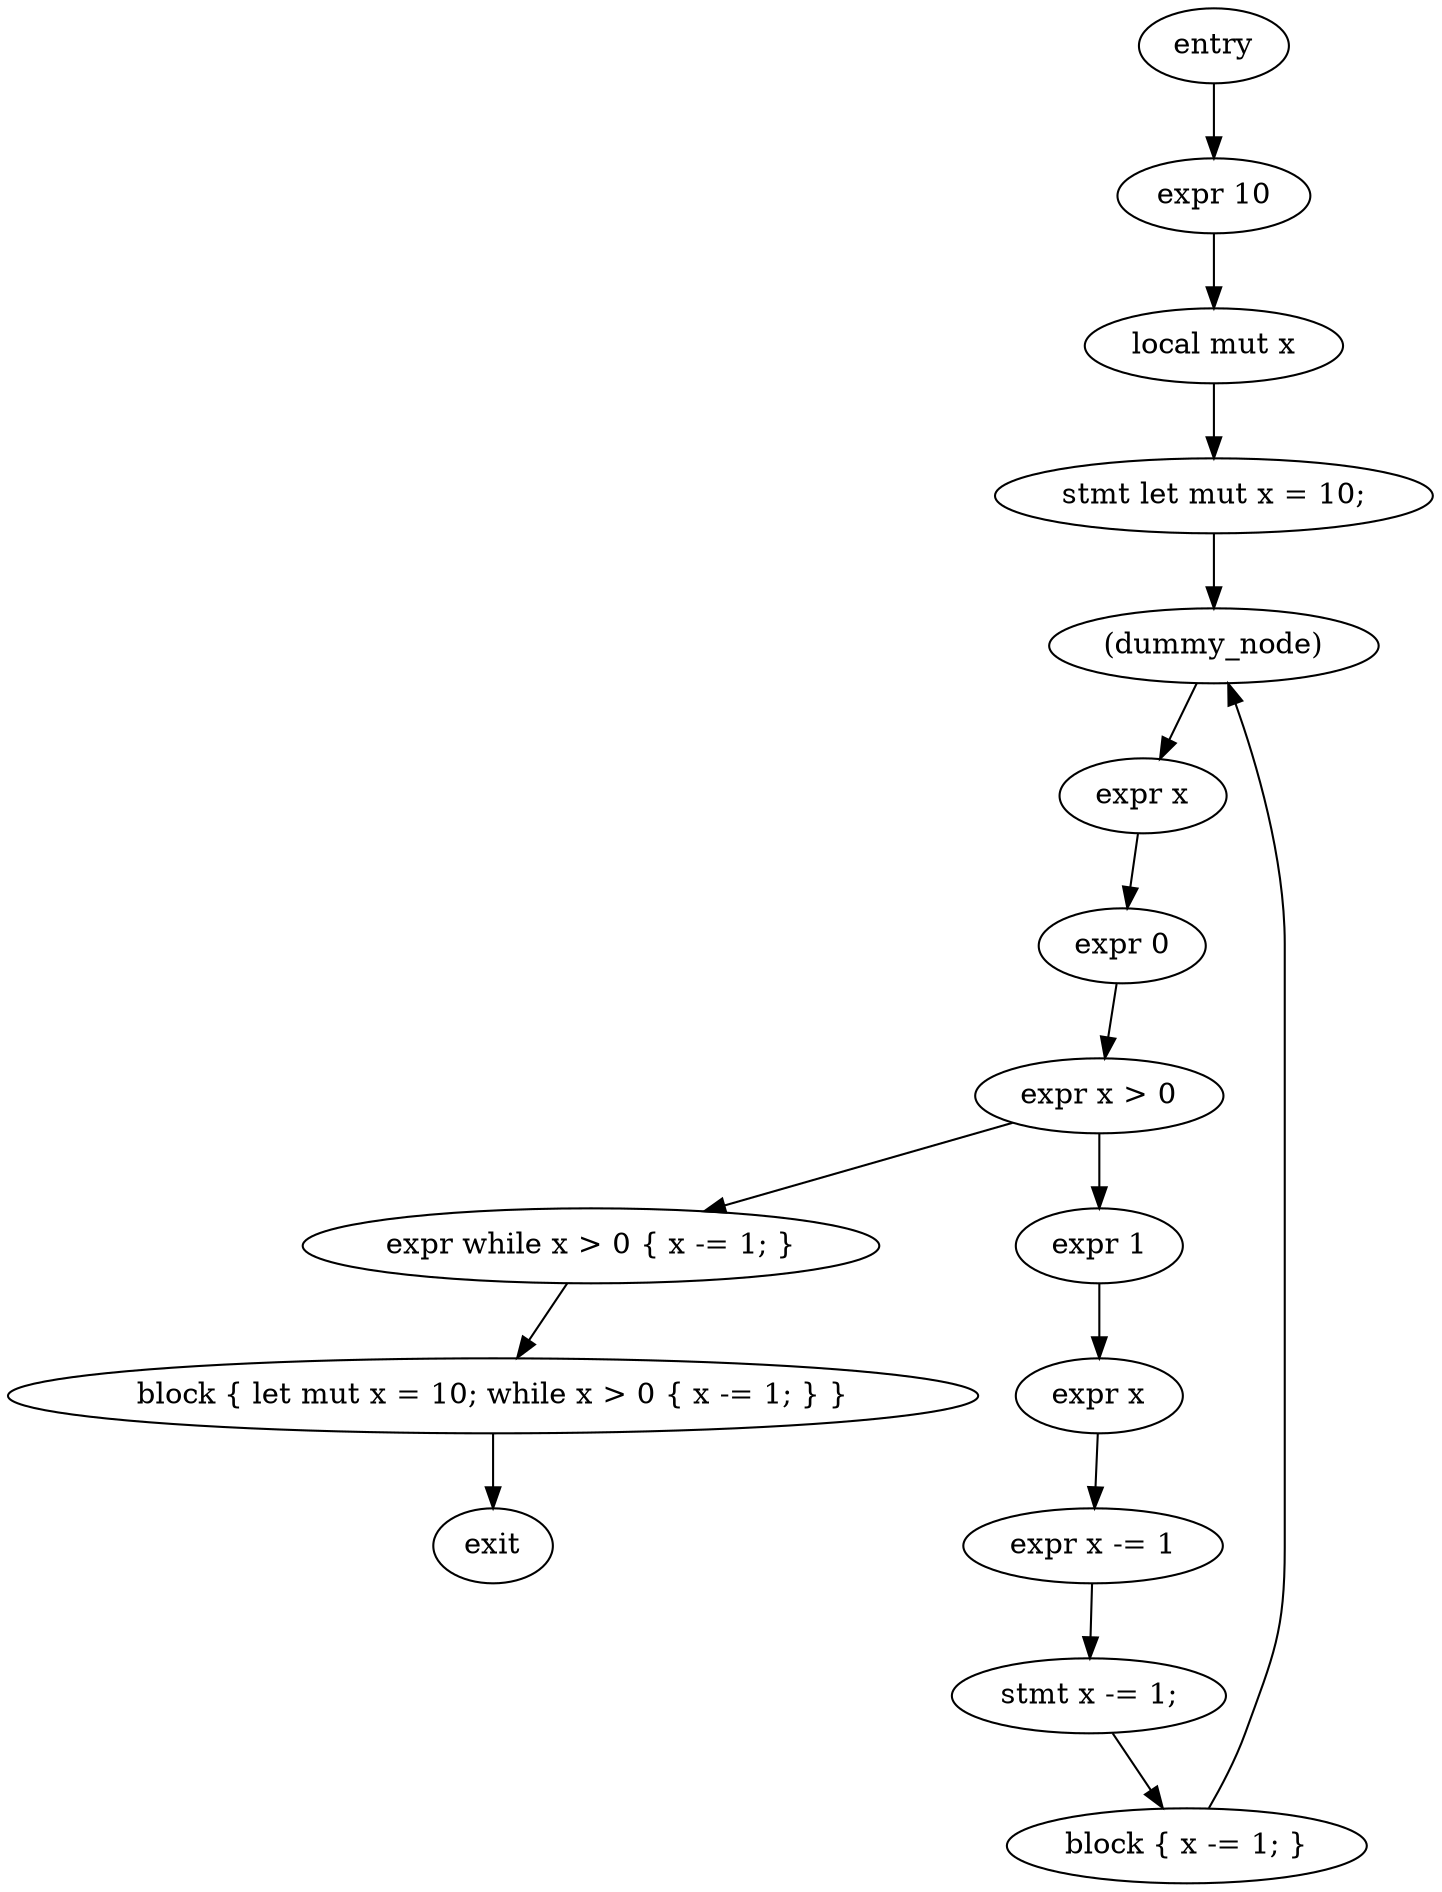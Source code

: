 digraph block {
    N0[label="entry"];
    N1[label="exit"];
    N2[label="expr 10"];
    N3[label="local mut x"];
    N4[label="stmt let mut x = 10;"];
    N5[label="(dummy_node)"];
    N6[label="expr x"];
    N7[label="expr 0"];
    N8[label="expr x > 0"];
    N9[label="expr while x > 0 { x -= 1; }"];
    N10[label="expr 1"];
    N11[label="expr x"];
    N12[label="expr x -= 1"];
    N13[label="stmt x -= 1;"];
    N14[label="block { x -= 1; }"];
    N15[label="block { let mut x = 10; while x > 0 { x -= 1; } }"];
    N0 -> N2;
    N2 -> N3;
    N3 -> N4;
    N4 -> N5;
    N5 -> N6;
    N6 -> N7;
    N7 -> N8;
    N8 -> N9;
    N8 -> N10;
    N10 -> N11;
    N11 -> N12;
    N12 -> N13;
    N13 -> N14;
    N14 -> N5;
    N9 -> N15;
    N15 -> N1;
}
